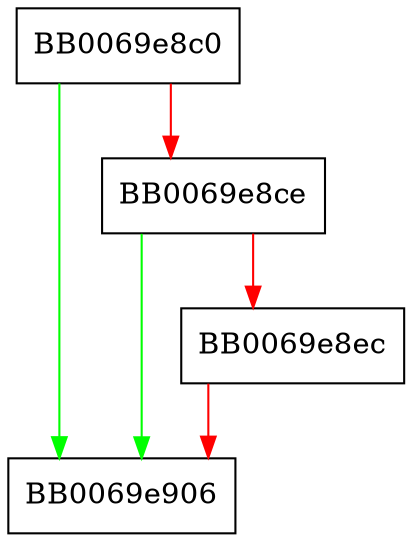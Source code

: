 digraph aria256ccm_newctx {
  node [shape="box"];
  graph [splines=ortho];
  BB0069e8c0 -> BB0069e906 [color="green"];
  BB0069e8c0 -> BB0069e8ce [color="red"];
  BB0069e8ce -> BB0069e906 [color="green"];
  BB0069e8ce -> BB0069e8ec [color="red"];
  BB0069e8ec -> BB0069e906 [color="red"];
}